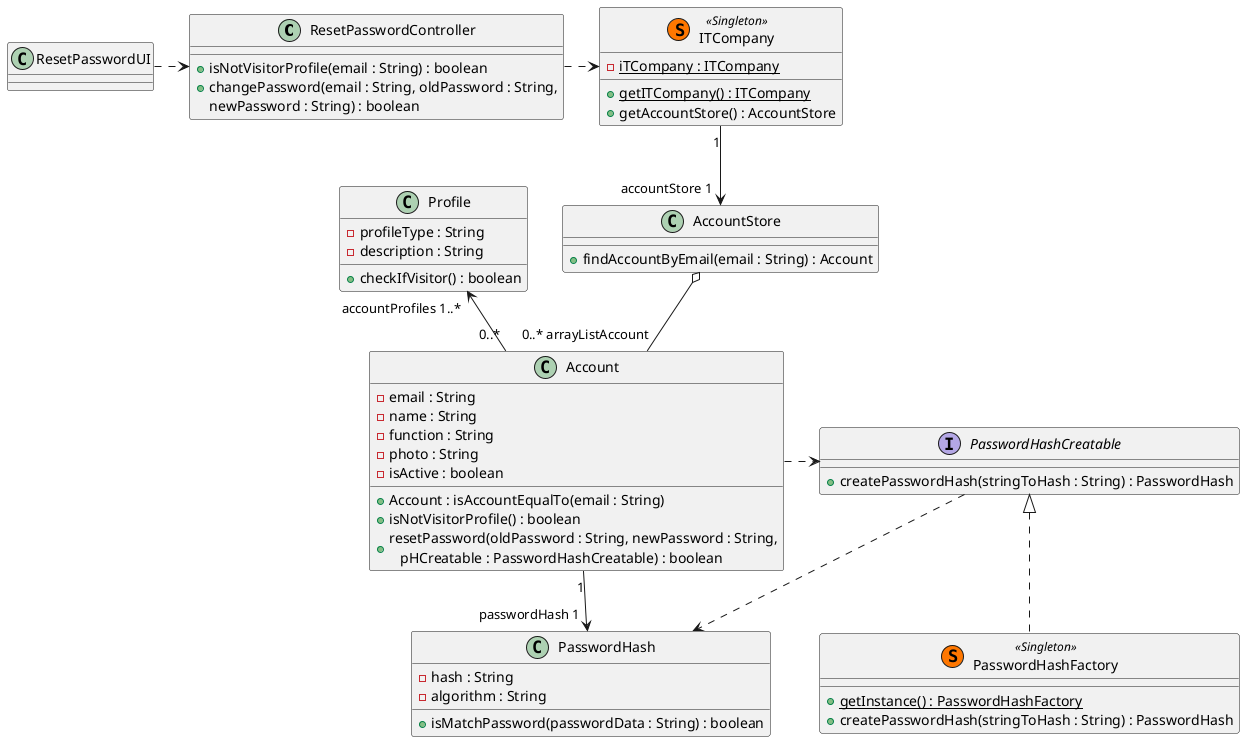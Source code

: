 @startuml


class ResetPasswordController{

+isNotVisitorProfile(email : String) : boolean
+changePassword(email : String, oldPassword : String,
 newPassword : String) : boolean
}


class AccountStore{
+findAccountByEmail(email : String) : Account

}
interface phc as "PasswordHashCreatable"{
+ createPasswordHash(stringToHash : String) : PasswordHash
}

class phf as "PasswordHashFactory" << (S,#FF7700) Singleton >>{
+ {static}getInstance() : PasswordHashFactory
+ createPasswordHash(stringToHash : String) : PasswordHash
}

class ITCompany << (S,#FF7700) Singleton >>{
-{static}iTCompany : ITCompany
+{static}getITCompany() : ITCompany
+ getAccountStore() : AccountStore
}
class PasswordHash{
-hash : String
-algorithm : String
+isMatchPassword(passwordData : String) : boolean

}
class Account{
-email : String
-name : String
-function : String
-photo : String
-isActive : boolean
+Account : isAccountEqualTo(email : String)
+ isNotVisitorProfile() : boolean
+ resetPassword(oldPassword : String, newPassword : String,\n   pHCreatable : PasswordHashCreatable) : boolean

}

class Profile{
-profileType : String
-description : String
+checkIfVisitor() : boolean
}

phf -up[dashed]-|> phc
ResetPasswordUI .> ResetPasswordController
ResetPasswordController .> ITCompany
ITCompany "1"-->"accountStore 1" AccountStore
AccountStore o--"0..* arrayListAccount" Account
Account "0..*"-up->"accountProfiles 1..* " Profile
Account "1"-down->"passwordHash 1" PasswordHash
Account .right.> phc
phc -[dashed]> PasswordHash





@enduml